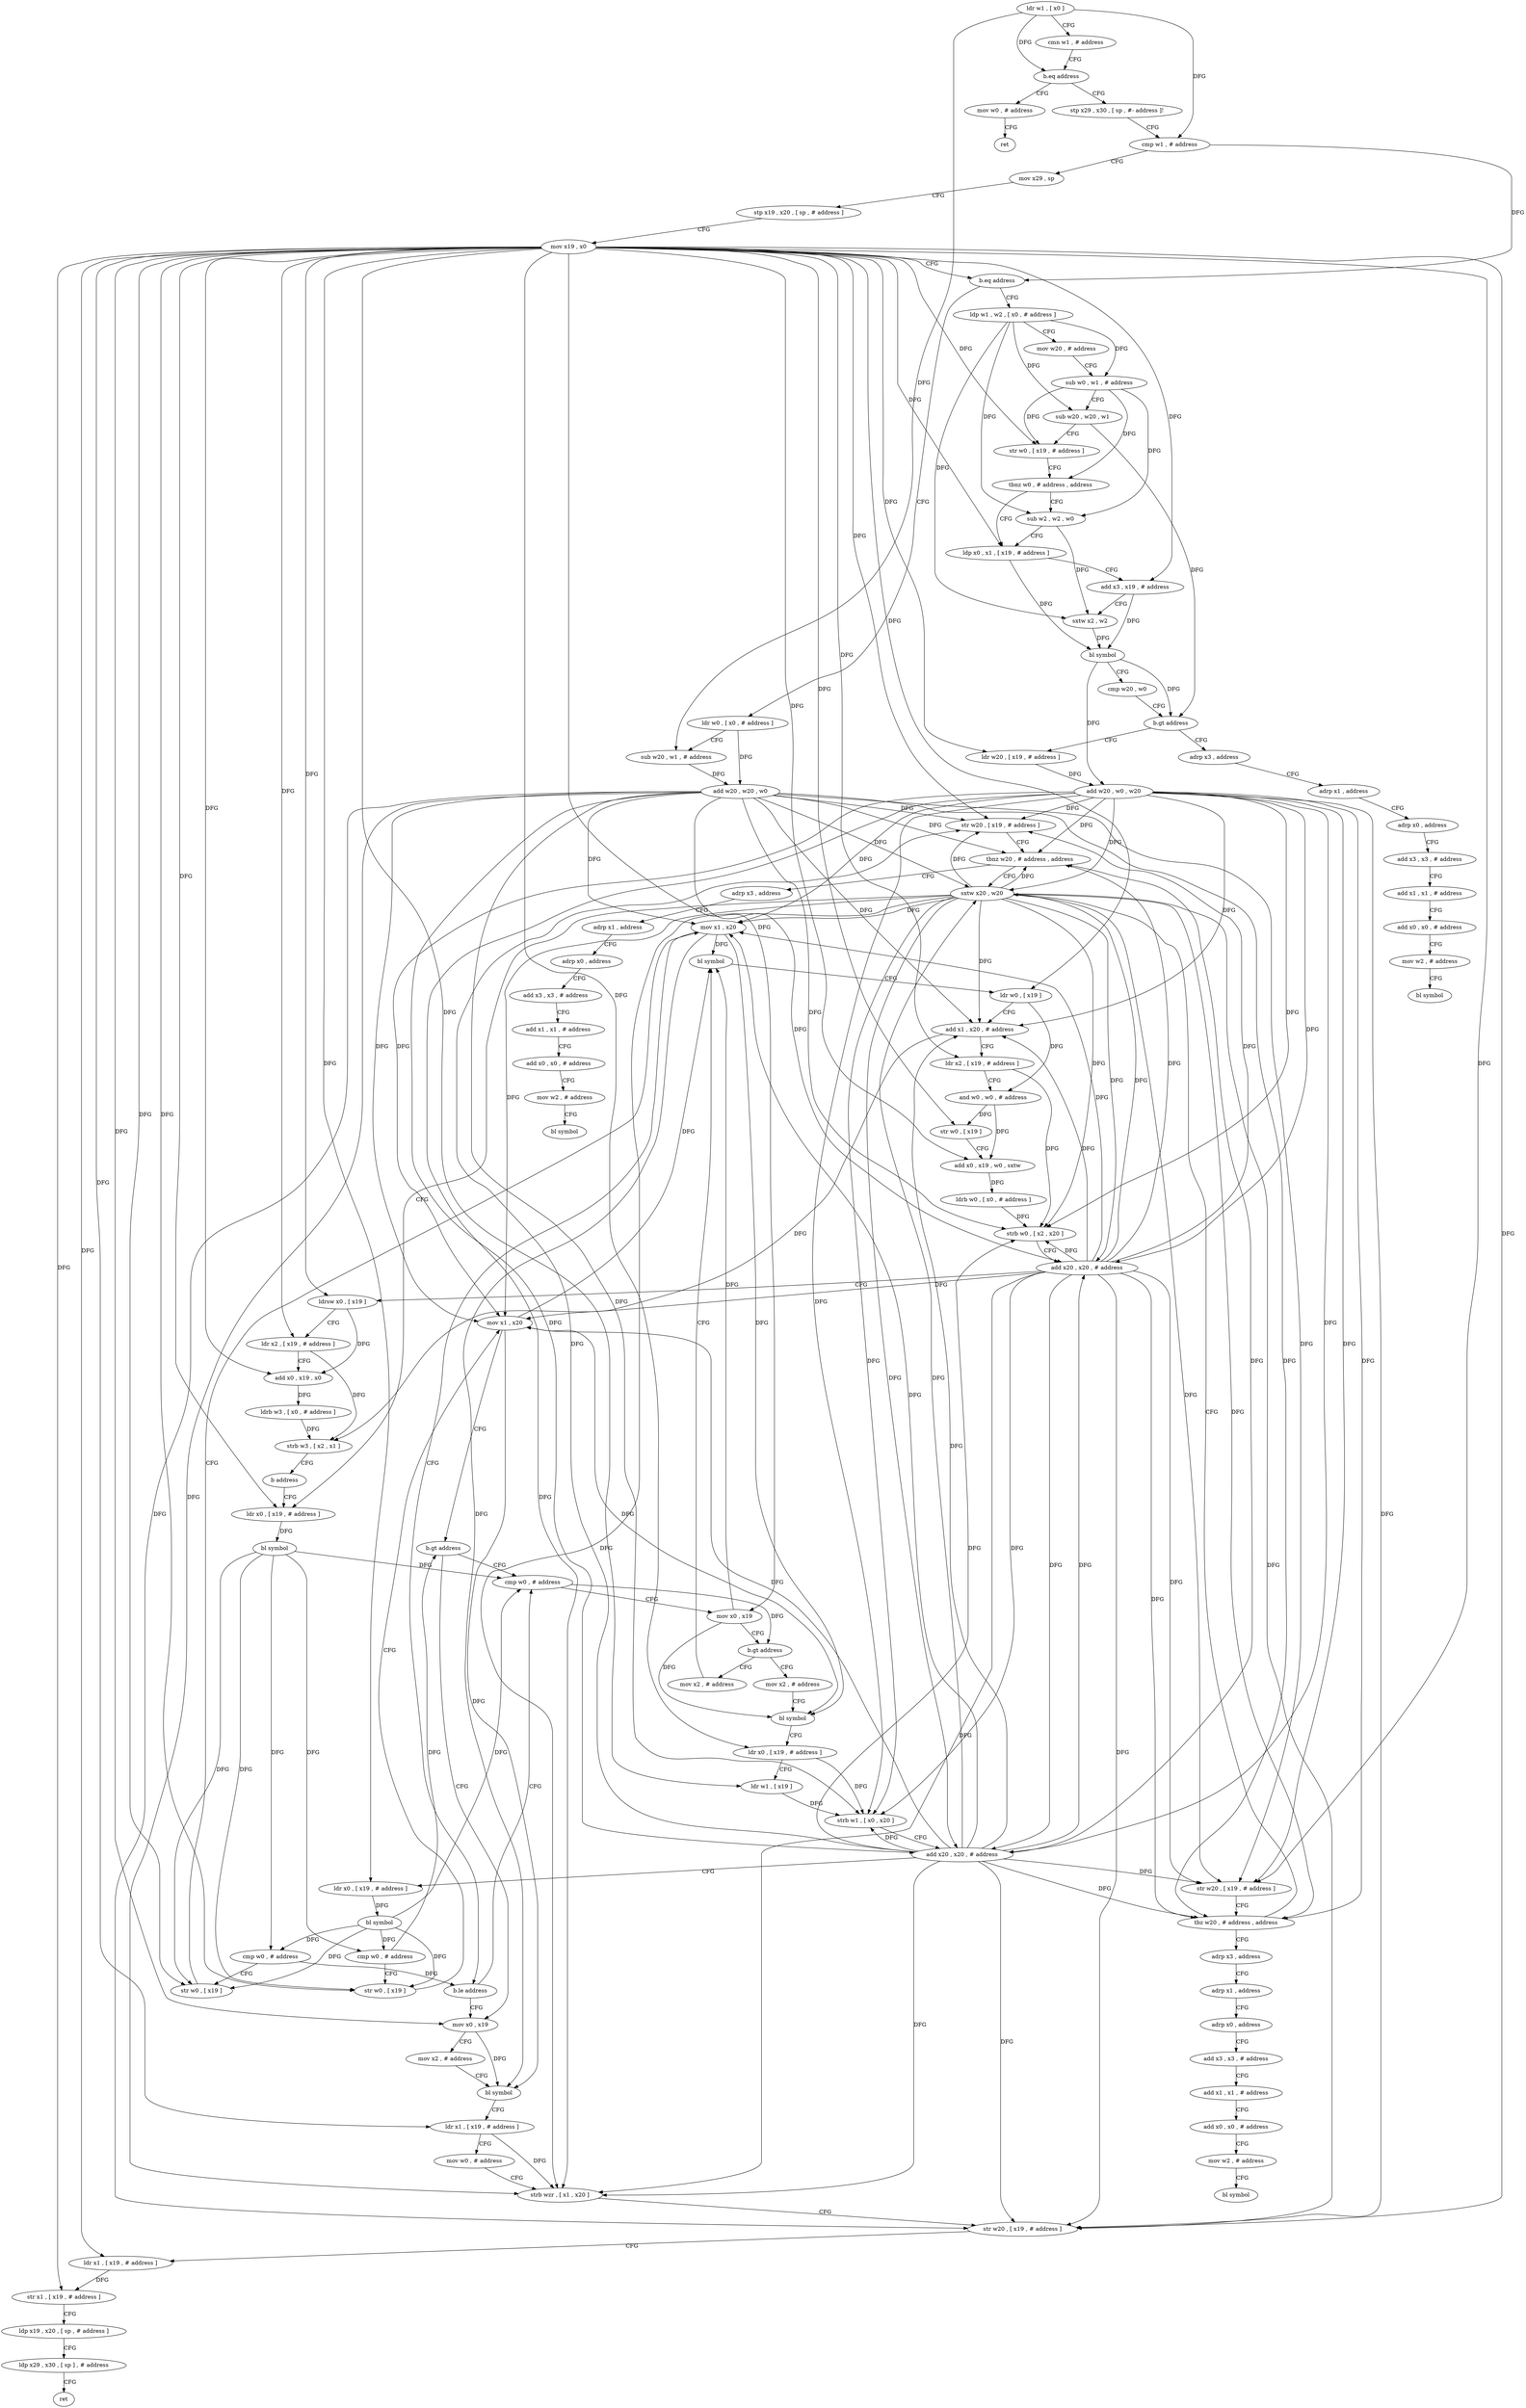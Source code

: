 digraph "func" {
"4209200" [label = "ldr w1 , [ x0 ]" ]
"4209204" [label = "cmn w1 , # address" ]
"4209208" [label = "b.eq address" ]
"4209464" [label = "mov w0 , # address" ]
"4209212" [label = "stp x29 , x30 , [ sp , #- address ]!" ]
"4209468" [label = "ret" ]
"4209216" [label = "cmp w1 , # address" ]
"4209220" [label = "mov x29 , sp" ]
"4209224" [label = "stp x19 , x20 , [ sp , # address ]" ]
"4209228" [label = "mov x19 , x0" ]
"4209232" [label = "b.eq address" ]
"4209472" [label = "ldp w1 , w2 , [ x0 , # address ]" ]
"4209236" [label = "ldr w0 , [ x0 , # address ]" ]
"4209476" [label = "mov w20 , # address" ]
"4209480" [label = "sub w0 , w1 , # address" ]
"4209484" [label = "sub w20 , w20 , w1" ]
"4209488" [label = "str w0 , [ x19 , # address ]" ]
"4209492" [label = "tbnz w0 , # address , address" ]
"4209500" [label = "ldp x0 , x1 , [ x19 , # address ]" ]
"4209496" [label = "sub w2 , w2 , w0" ]
"4209240" [label = "sub w20 , w1 , # address" ]
"4209244" [label = "add w20 , w20 , w0" ]
"4209248" [label = "str w20 , [ x19 , # address ]" ]
"4209252" [label = "tbnz w20 , # address , address" ]
"4209604" [label = "adrp x3 , address" ]
"4209256" [label = "sxtw x20 , w20" ]
"4209504" [label = "add x3 , x19 , # address" ]
"4209508" [label = "sxtw x2 , w2" ]
"4209512" [label = "bl symbol" ]
"4209516" [label = "cmp w20 , w0" ]
"4209520" [label = "b.gt address" ]
"4209572" [label = "adrp x3 , address" ]
"4209524" [label = "ldr w20 , [ x19 , # address ]" ]
"4209608" [label = "adrp x1 , address" ]
"4209612" [label = "adrp x0 , address" ]
"4209616" [label = "add x3 , x3 , # address" ]
"4209620" [label = "add x1 , x1 , # address" ]
"4209624" [label = "add x0 , x0 , # address" ]
"4209628" [label = "mov w2 , # address" ]
"4209632" [label = "bl symbol" ]
"4209260" [label = "ldr x0 , [ x19 , # address ]" ]
"4209576" [label = "adrp x1 , address" ]
"4209580" [label = "adrp x0 , address" ]
"4209584" [label = "add x3 , x3 , # address" ]
"4209588" [label = "add x1 , x1 , # address" ]
"4209592" [label = "add x0 , x0 , # address" ]
"4209596" [label = "mov w2 , # address" ]
"4209600" [label = "bl symbol" ]
"4209528" [label = "add w20 , w0 , w20" ]
"4209532" [label = "str w20 , [ x19 , # address ]" ]
"4209536" [label = "tbz w20 , # address , address" ]
"4209540" [label = "adrp x3 , address" ]
"4209344" [label = "mov x0 , x19" ]
"4209348" [label = "mov x2 , # address" ]
"4209352" [label = "bl symbol" ]
"4209356" [label = "ldr x1 , [ x19 , # address ]" ]
"4209360" [label = "mov w0 , # address" ]
"4209364" [label = "strb wzr , [ x1 , x20 ]" ]
"4209368" [label = "str w20 , [ x19 , # address ]" ]
"4209372" [label = "ldr x1 , [ x19 , # address ]" ]
"4209376" [label = "str x1 , [ x19 , # address ]" ]
"4209380" [label = "ldp x19 , x20 , [ sp , # address ]" ]
"4209384" [label = "ldp x29 , x30 , [ sp ] , # address" ]
"4209388" [label = "ret" ]
"4209284" [label = "cmp w0 , # address" ]
"4209288" [label = "mov x0 , x19" ]
"4209292" [label = "b.gt address" ]
"4209392" [label = "mov x2 , # address" ]
"4209296" [label = "mov x2 , # address" ]
"4209544" [label = "adrp x1 , address" ]
"4209548" [label = "adrp x0 , address" ]
"4209552" [label = "add x3 , x3 , # address" ]
"4209556" [label = "add x1 , x1 , # address" ]
"4209560" [label = "add x0 , x0 , # address" ]
"4209564" [label = "mov w2 , # address" ]
"4209568" [label = "bl symbol" ]
"4209396" [label = "bl symbol" ]
"4209400" [label = "ldr w0 , [ x19 ]" ]
"4209404" [label = "add x1 , x20 , # address" ]
"4209408" [label = "ldr x2 , [ x19 , # address ]" ]
"4209412" [label = "and w0 , w0 , # address" ]
"4209416" [label = "str w0 , [ x19 ]" ]
"4209420" [label = "add x0 , x19 , w0 , sxtw" ]
"4209424" [label = "ldrb w0 , [ x0 , # address ]" ]
"4209428" [label = "strb w0 , [ x2 , x20 ]" ]
"4209432" [label = "add x20 , x20 , # address" ]
"4209436" [label = "ldrsw x0 , [ x19 ]" ]
"4209440" [label = "ldr x2 , [ x19 , # address ]" ]
"4209444" [label = "add x0 , x19 , x0" ]
"4209448" [label = "ldrb w3 , [ x0 , # address ]" ]
"4209452" [label = "strb w3 , [ x2 , x1 ]" ]
"4209456" [label = "b address" ]
"4209300" [label = "bl symbol" ]
"4209304" [label = "ldr x0 , [ x19 , # address ]" ]
"4209308" [label = "ldr w1 , [ x19 ]" ]
"4209312" [label = "strb w1 , [ x0 , x20 ]" ]
"4209316" [label = "add x20 , x20 , # address" ]
"4209320" [label = "ldr x0 , [ x19 , # address ]" ]
"4209324" [label = "bl symbol" ]
"4209328" [label = "cmp w0 , # address" ]
"4209332" [label = "str w0 , [ x19 ]" ]
"4209336" [label = "mov x1 , x20" ]
"4209340" [label = "b.gt address" ]
"4209264" [label = "bl symbol" ]
"4209268" [label = "cmp w0 , # address" ]
"4209272" [label = "str w0 , [ x19 ]" ]
"4209276" [label = "mov x1 , x20" ]
"4209280" [label = "b.le address" ]
"4209200" -> "4209204" [ label = "CFG" ]
"4209200" -> "4209208" [ label = "DFG" ]
"4209200" -> "4209216" [ label = "DFG" ]
"4209200" -> "4209240" [ label = "DFG" ]
"4209204" -> "4209208" [ label = "CFG" ]
"4209208" -> "4209464" [ label = "CFG" ]
"4209208" -> "4209212" [ label = "CFG" ]
"4209464" -> "4209468" [ label = "CFG" ]
"4209212" -> "4209216" [ label = "CFG" ]
"4209216" -> "4209220" [ label = "CFG" ]
"4209216" -> "4209232" [ label = "DFG" ]
"4209220" -> "4209224" [ label = "CFG" ]
"4209224" -> "4209228" [ label = "CFG" ]
"4209228" -> "4209232" [ label = "CFG" ]
"4209228" -> "4209488" [ label = "DFG" ]
"4209228" -> "4209248" [ label = "DFG" ]
"4209228" -> "4209500" [ label = "DFG" ]
"4209228" -> "4209504" [ label = "DFG" ]
"4209228" -> "4209524" [ label = "DFG" ]
"4209228" -> "4209532" [ label = "DFG" ]
"4209228" -> "4209260" [ label = "DFG" ]
"4209228" -> "4209272" [ label = "DFG" ]
"4209228" -> "4209344" [ label = "DFG" ]
"4209228" -> "4209356" [ label = "DFG" ]
"4209228" -> "4209368" [ label = "DFG" ]
"4209228" -> "4209372" [ label = "DFG" ]
"4209228" -> "4209376" [ label = "DFG" ]
"4209228" -> "4209288" [ label = "DFG" ]
"4209228" -> "4209400" [ label = "DFG" ]
"4209228" -> "4209408" [ label = "DFG" ]
"4209228" -> "4209416" [ label = "DFG" ]
"4209228" -> "4209420" [ label = "DFG" ]
"4209228" -> "4209436" [ label = "DFG" ]
"4209228" -> "4209440" [ label = "DFG" ]
"4209228" -> "4209444" [ label = "DFG" ]
"4209228" -> "4209304" [ label = "DFG" ]
"4209228" -> "4209308" [ label = "DFG" ]
"4209228" -> "4209320" [ label = "DFG" ]
"4209228" -> "4209332" [ label = "DFG" ]
"4209232" -> "4209472" [ label = "CFG" ]
"4209232" -> "4209236" [ label = "CFG" ]
"4209472" -> "4209476" [ label = "CFG" ]
"4209472" -> "4209480" [ label = "DFG" ]
"4209472" -> "4209484" [ label = "DFG" ]
"4209472" -> "4209508" [ label = "DFG" ]
"4209472" -> "4209496" [ label = "DFG" ]
"4209236" -> "4209240" [ label = "CFG" ]
"4209236" -> "4209244" [ label = "DFG" ]
"4209476" -> "4209480" [ label = "CFG" ]
"4209480" -> "4209484" [ label = "CFG" ]
"4209480" -> "4209488" [ label = "DFG" ]
"4209480" -> "4209492" [ label = "DFG" ]
"4209480" -> "4209496" [ label = "DFG" ]
"4209484" -> "4209488" [ label = "CFG" ]
"4209484" -> "4209520" [ label = "DFG" ]
"4209488" -> "4209492" [ label = "CFG" ]
"4209492" -> "4209500" [ label = "CFG" ]
"4209492" -> "4209496" [ label = "CFG" ]
"4209500" -> "4209504" [ label = "CFG" ]
"4209500" -> "4209512" [ label = "DFG" ]
"4209496" -> "4209500" [ label = "CFG" ]
"4209496" -> "4209508" [ label = "DFG" ]
"4209240" -> "4209244" [ label = "DFG" ]
"4209244" -> "4209248" [ label = "DFG" ]
"4209244" -> "4209252" [ label = "DFG" ]
"4209244" -> "4209256" [ label = "DFG" ]
"4209244" -> "4209532" [ label = "DFG" ]
"4209244" -> "4209536" [ label = "DFG" ]
"4209244" -> "4209276" [ label = "DFG" ]
"4209244" -> "4209364" [ label = "DFG" ]
"4209244" -> "4209368" [ label = "DFG" ]
"4209244" -> "4209404" [ label = "DFG" ]
"4209244" -> "4209428" [ label = "DFG" ]
"4209244" -> "4209432" [ label = "DFG" ]
"4209244" -> "4209312" [ label = "DFG" ]
"4209244" -> "4209316" [ label = "DFG" ]
"4209244" -> "4209336" [ label = "DFG" ]
"4209248" -> "4209252" [ label = "CFG" ]
"4209252" -> "4209604" [ label = "CFG" ]
"4209252" -> "4209256" [ label = "CFG" ]
"4209604" -> "4209608" [ label = "CFG" ]
"4209256" -> "4209260" [ label = "CFG" ]
"4209256" -> "4209248" [ label = "DFG" ]
"4209256" -> "4209252" [ label = "DFG" ]
"4209256" -> "4209532" [ label = "DFG" ]
"4209256" -> "4209536" [ label = "DFG" ]
"4209256" -> "4209276" [ label = "DFG" ]
"4209256" -> "4209364" [ label = "DFG" ]
"4209256" -> "4209368" [ label = "DFG" ]
"4209256" -> "4209404" [ label = "DFG" ]
"4209256" -> "4209428" [ label = "DFG" ]
"4209256" -> "4209432" [ label = "DFG" ]
"4209256" -> "4209312" [ label = "DFG" ]
"4209256" -> "4209316" [ label = "DFG" ]
"4209256" -> "4209336" [ label = "DFG" ]
"4209504" -> "4209508" [ label = "CFG" ]
"4209504" -> "4209512" [ label = "DFG" ]
"4209508" -> "4209512" [ label = "DFG" ]
"4209512" -> "4209516" [ label = "CFG" ]
"4209512" -> "4209520" [ label = "DFG" ]
"4209512" -> "4209528" [ label = "DFG" ]
"4209516" -> "4209520" [ label = "CFG" ]
"4209520" -> "4209572" [ label = "CFG" ]
"4209520" -> "4209524" [ label = "CFG" ]
"4209572" -> "4209576" [ label = "CFG" ]
"4209524" -> "4209528" [ label = "DFG" ]
"4209608" -> "4209612" [ label = "CFG" ]
"4209612" -> "4209616" [ label = "CFG" ]
"4209616" -> "4209620" [ label = "CFG" ]
"4209620" -> "4209624" [ label = "CFG" ]
"4209624" -> "4209628" [ label = "CFG" ]
"4209628" -> "4209632" [ label = "CFG" ]
"4209260" -> "4209264" [ label = "DFG" ]
"4209576" -> "4209580" [ label = "CFG" ]
"4209580" -> "4209584" [ label = "CFG" ]
"4209584" -> "4209588" [ label = "CFG" ]
"4209588" -> "4209592" [ label = "CFG" ]
"4209592" -> "4209596" [ label = "CFG" ]
"4209596" -> "4209600" [ label = "CFG" ]
"4209528" -> "4209532" [ label = "DFG" ]
"4209528" -> "4209248" [ label = "DFG" ]
"4209528" -> "4209252" [ label = "DFG" ]
"4209528" -> "4209256" [ label = "DFG" ]
"4209528" -> "4209536" [ label = "DFG" ]
"4209528" -> "4209276" [ label = "DFG" ]
"4209528" -> "4209364" [ label = "DFG" ]
"4209528" -> "4209368" [ label = "DFG" ]
"4209528" -> "4209404" [ label = "DFG" ]
"4209528" -> "4209428" [ label = "DFG" ]
"4209528" -> "4209432" [ label = "DFG" ]
"4209528" -> "4209312" [ label = "DFG" ]
"4209528" -> "4209316" [ label = "DFG" ]
"4209528" -> "4209336" [ label = "DFG" ]
"4209532" -> "4209536" [ label = "CFG" ]
"4209536" -> "4209256" [ label = "CFG" ]
"4209536" -> "4209540" [ label = "CFG" ]
"4209540" -> "4209544" [ label = "CFG" ]
"4209344" -> "4209348" [ label = "CFG" ]
"4209344" -> "4209352" [ label = "DFG" ]
"4209348" -> "4209352" [ label = "CFG" ]
"4209352" -> "4209356" [ label = "CFG" ]
"4209356" -> "4209360" [ label = "CFG" ]
"4209356" -> "4209364" [ label = "DFG" ]
"4209360" -> "4209364" [ label = "CFG" ]
"4209364" -> "4209368" [ label = "CFG" ]
"4209368" -> "4209372" [ label = "CFG" ]
"4209372" -> "4209376" [ label = "DFG" ]
"4209376" -> "4209380" [ label = "CFG" ]
"4209380" -> "4209384" [ label = "CFG" ]
"4209384" -> "4209388" [ label = "CFG" ]
"4209284" -> "4209288" [ label = "CFG" ]
"4209284" -> "4209292" [ label = "DFG" ]
"4209288" -> "4209292" [ label = "CFG" ]
"4209288" -> "4209396" [ label = "DFG" ]
"4209288" -> "4209300" [ label = "DFG" ]
"4209292" -> "4209392" [ label = "CFG" ]
"4209292" -> "4209296" [ label = "CFG" ]
"4209392" -> "4209396" [ label = "CFG" ]
"4209296" -> "4209300" [ label = "CFG" ]
"4209544" -> "4209548" [ label = "CFG" ]
"4209548" -> "4209552" [ label = "CFG" ]
"4209552" -> "4209556" [ label = "CFG" ]
"4209556" -> "4209560" [ label = "CFG" ]
"4209560" -> "4209564" [ label = "CFG" ]
"4209564" -> "4209568" [ label = "CFG" ]
"4209396" -> "4209400" [ label = "CFG" ]
"4209400" -> "4209404" [ label = "CFG" ]
"4209400" -> "4209412" [ label = "DFG" ]
"4209404" -> "4209408" [ label = "CFG" ]
"4209404" -> "4209452" [ label = "DFG" ]
"4209408" -> "4209412" [ label = "CFG" ]
"4209408" -> "4209428" [ label = "DFG" ]
"4209412" -> "4209416" [ label = "DFG" ]
"4209412" -> "4209420" [ label = "DFG" ]
"4209416" -> "4209420" [ label = "CFG" ]
"4209420" -> "4209424" [ label = "DFG" ]
"4209424" -> "4209428" [ label = "DFG" ]
"4209428" -> "4209432" [ label = "CFG" ]
"4209432" -> "4209436" [ label = "CFG" ]
"4209432" -> "4209248" [ label = "DFG" ]
"4209432" -> "4209252" [ label = "DFG" ]
"4209432" -> "4209256" [ label = "DFG" ]
"4209432" -> "4209532" [ label = "DFG" ]
"4209432" -> "4209536" [ label = "DFG" ]
"4209432" -> "4209276" [ label = "DFG" ]
"4209432" -> "4209364" [ label = "DFG" ]
"4209432" -> "4209368" [ label = "DFG" ]
"4209432" -> "4209404" [ label = "DFG" ]
"4209432" -> "4209428" [ label = "DFG" ]
"4209432" -> "4209312" [ label = "DFG" ]
"4209432" -> "4209316" [ label = "DFG" ]
"4209432" -> "4209336" [ label = "DFG" ]
"4209436" -> "4209440" [ label = "CFG" ]
"4209436" -> "4209444" [ label = "DFG" ]
"4209440" -> "4209444" [ label = "CFG" ]
"4209440" -> "4209452" [ label = "DFG" ]
"4209444" -> "4209448" [ label = "DFG" ]
"4209448" -> "4209452" [ label = "DFG" ]
"4209452" -> "4209456" [ label = "CFG" ]
"4209456" -> "4209260" [ label = "CFG" ]
"4209300" -> "4209304" [ label = "CFG" ]
"4209304" -> "4209308" [ label = "CFG" ]
"4209304" -> "4209312" [ label = "DFG" ]
"4209308" -> "4209312" [ label = "DFG" ]
"4209312" -> "4209316" [ label = "CFG" ]
"4209316" -> "4209320" [ label = "CFG" ]
"4209316" -> "4209248" [ label = "DFG" ]
"4209316" -> "4209252" [ label = "DFG" ]
"4209316" -> "4209256" [ label = "DFG" ]
"4209316" -> "4209532" [ label = "DFG" ]
"4209316" -> "4209536" [ label = "DFG" ]
"4209316" -> "4209276" [ label = "DFG" ]
"4209316" -> "4209364" [ label = "DFG" ]
"4209316" -> "4209368" [ label = "DFG" ]
"4209316" -> "4209404" [ label = "DFG" ]
"4209316" -> "4209432" [ label = "DFG" ]
"4209316" -> "4209428" [ label = "DFG" ]
"4209316" -> "4209312" [ label = "DFG" ]
"4209316" -> "4209336" [ label = "DFG" ]
"4209320" -> "4209324" [ label = "DFG" ]
"4209324" -> "4209328" [ label = "DFG" ]
"4209324" -> "4209268" [ label = "DFG" ]
"4209324" -> "4209272" [ label = "DFG" ]
"4209324" -> "4209284" [ label = "DFG" ]
"4209324" -> "4209332" [ label = "DFG" ]
"4209328" -> "4209332" [ label = "CFG" ]
"4209328" -> "4209340" [ label = "DFG" ]
"4209332" -> "4209336" [ label = "CFG" ]
"4209336" -> "4209340" [ label = "CFG" ]
"4209336" -> "4209352" [ label = "DFG" ]
"4209336" -> "4209396" [ label = "DFG" ]
"4209336" -> "4209300" [ label = "DFG" ]
"4209340" -> "4209284" [ label = "CFG" ]
"4209340" -> "4209344" [ label = "CFG" ]
"4209264" -> "4209268" [ label = "DFG" ]
"4209264" -> "4209272" [ label = "DFG" ]
"4209264" -> "4209284" [ label = "DFG" ]
"4209264" -> "4209328" [ label = "DFG" ]
"4209264" -> "4209332" [ label = "DFG" ]
"4209268" -> "4209272" [ label = "CFG" ]
"4209268" -> "4209280" [ label = "DFG" ]
"4209272" -> "4209276" [ label = "CFG" ]
"4209276" -> "4209280" [ label = "CFG" ]
"4209276" -> "4209352" [ label = "DFG" ]
"4209276" -> "4209396" [ label = "DFG" ]
"4209276" -> "4209300" [ label = "DFG" ]
"4209280" -> "4209344" [ label = "CFG" ]
"4209280" -> "4209284" [ label = "CFG" ]
}
